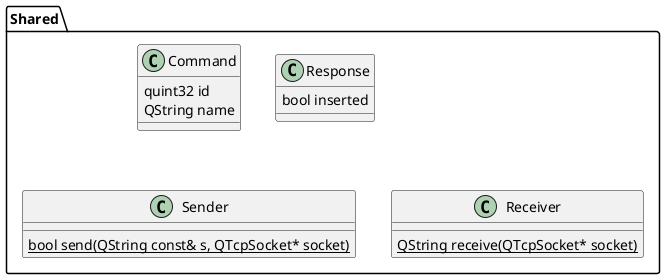 @startuml

package Shared {

class Command {
quint32 id
QString name
}

class Response {
bool inserted
} 

class Sender {
{static} bool send(QString const& s, QTcpSocket* socket)
}


class Receiver {
{static} QString receive(QTcpSocket* socket)
}

}

@enduml